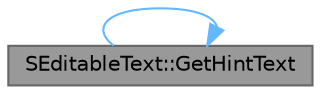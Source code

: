 digraph "SEditableText::GetHintText"
{
 // INTERACTIVE_SVG=YES
 // LATEX_PDF_SIZE
  bgcolor="transparent";
  edge [fontname=Helvetica,fontsize=10,labelfontname=Helvetica,labelfontsize=10];
  node [fontname=Helvetica,fontsize=10,shape=box,height=0.2,width=0.4];
  rankdir="LR";
  Node1 [id="Node000001",label="SEditableText::GetHintText",height=0.2,width=0.4,color="gray40", fillcolor="grey60", style="filled", fontcolor="black",tooltip="Get the text that appears when there is no text in the text box."];
  Node1 -> Node1 [id="edge1_Node000001_Node000001",color="steelblue1",style="solid",tooltip=" "];
}
